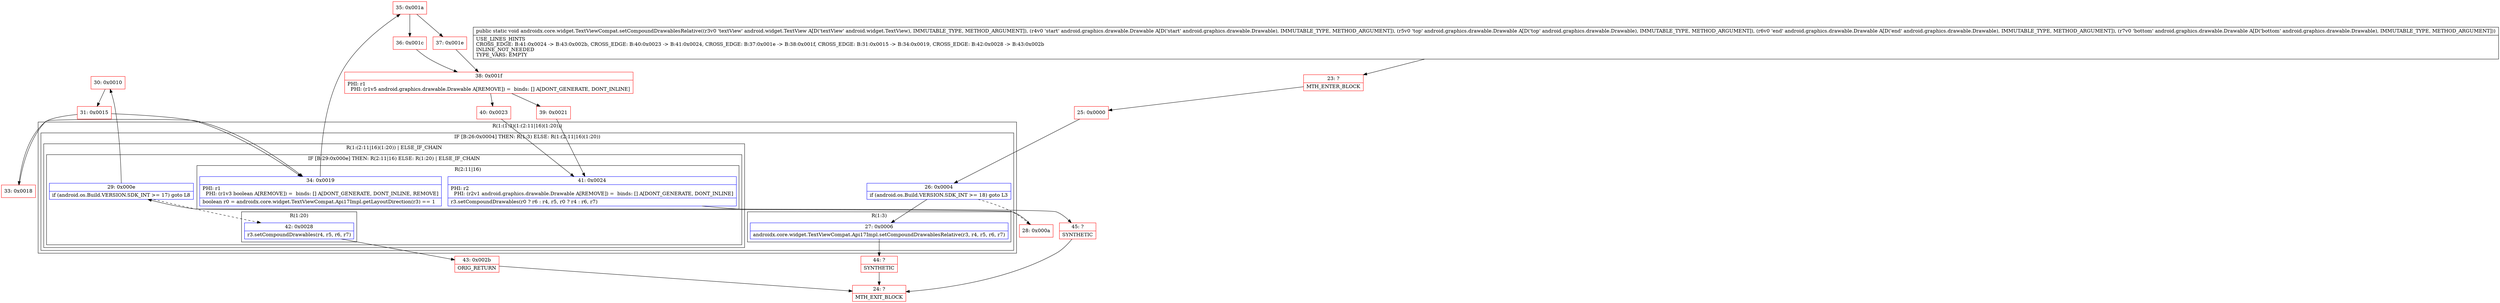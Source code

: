 digraph "CFG forandroidx.core.widget.TextViewCompat.setCompoundDrawablesRelative(Landroid\/widget\/TextView;Landroid\/graphics\/drawable\/Drawable;Landroid\/graphics\/drawable\/Drawable;Landroid\/graphics\/drawable\/Drawable;Landroid\/graphics\/drawable\/Drawable;)V" {
subgraph cluster_Region_1332871298 {
label = "R(1:(1:3)(1:(2:11|16)(1:20)))";
node [shape=record,color=blue];
subgraph cluster_IfRegion_1963518080 {
label = "IF [B:26:0x0004] THEN: R(1:3) ELSE: R(1:(2:11|16)(1:20))";
node [shape=record,color=blue];
Node_26 [shape=record,label="{26\:\ 0x0004|if (android.os.Build.VERSION.SDK_INT \>= 18) goto L3\l}"];
subgraph cluster_Region_1555599342 {
label = "R(1:3)";
node [shape=record,color=blue];
Node_27 [shape=record,label="{27\:\ 0x0006|androidx.core.widget.TextViewCompat.Api17Impl.setCompoundDrawablesRelative(r3, r4, r5, r6, r7)\l}"];
}
subgraph cluster_Region_480778061 {
label = "R(1:(2:11|16)(1:20)) | ELSE_IF_CHAIN\l";
node [shape=record,color=blue];
subgraph cluster_IfRegion_1132552778 {
label = "IF [B:29:0x000e] THEN: R(2:11|16) ELSE: R(1:20) | ELSE_IF_CHAIN\l";
node [shape=record,color=blue];
Node_29 [shape=record,label="{29\:\ 0x000e|if (android.os.Build.VERSION.SDK_INT \>= 17) goto L8\l}"];
subgraph cluster_Region_70707477 {
label = "R(2:11|16)";
node [shape=record,color=blue];
Node_34 [shape=record,label="{34\:\ 0x0019|PHI: r1 \l  PHI: (r1v3 boolean A[REMOVE]) =  binds: [] A[DONT_GENERATE, DONT_INLINE, REMOVE]\l|boolean r0 = androidx.core.widget.TextViewCompat.Api17Impl.getLayoutDirection(r3) == 1\l}"];
Node_41 [shape=record,label="{41\:\ 0x0024|PHI: r2 \l  PHI: (r2v1 android.graphics.drawable.Drawable A[REMOVE]) =  binds: [] A[DONT_GENERATE, DONT_INLINE]\l|r3.setCompoundDrawables(r0 ? r6 : r4, r5, r0 ? r4 : r6, r7)\l}"];
}
subgraph cluster_Region_1904205394 {
label = "R(1:20)";
node [shape=record,color=blue];
Node_42 [shape=record,label="{42\:\ 0x0028|r3.setCompoundDrawables(r4, r5, r6, r7)\l}"];
}
}
}
}
}
Node_23 [shape=record,color=red,label="{23\:\ ?|MTH_ENTER_BLOCK\l}"];
Node_25 [shape=record,color=red,label="{25\:\ 0x0000}"];
Node_44 [shape=record,color=red,label="{44\:\ ?|SYNTHETIC\l}"];
Node_24 [shape=record,color=red,label="{24\:\ ?|MTH_EXIT_BLOCK\l}"];
Node_28 [shape=record,color=red,label="{28\:\ 0x000a}"];
Node_30 [shape=record,color=red,label="{30\:\ 0x0010}"];
Node_31 [shape=record,color=red,label="{31\:\ 0x0015}"];
Node_33 [shape=record,color=red,label="{33\:\ 0x0018}"];
Node_35 [shape=record,color=red,label="{35\:\ 0x001a}"];
Node_36 [shape=record,color=red,label="{36\:\ 0x001c}"];
Node_38 [shape=record,color=red,label="{38\:\ 0x001f|PHI: r1 \l  PHI: (r1v5 android.graphics.drawable.Drawable A[REMOVE]) =  binds: [] A[DONT_GENERATE, DONT_INLINE]\l}"];
Node_39 [shape=record,color=red,label="{39\:\ 0x0021}"];
Node_45 [shape=record,color=red,label="{45\:\ ?|SYNTHETIC\l}"];
Node_40 [shape=record,color=red,label="{40\:\ 0x0023}"];
Node_37 [shape=record,color=red,label="{37\:\ 0x001e}"];
Node_43 [shape=record,color=red,label="{43\:\ 0x002b|ORIG_RETURN\l}"];
MethodNode[shape=record,label="{public static void androidx.core.widget.TextViewCompat.setCompoundDrawablesRelative((r3v0 'textView' android.widget.TextView A[D('textView' android.widget.TextView), IMMUTABLE_TYPE, METHOD_ARGUMENT]), (r4v0 'start' android.graphics.drawable.Drawable A[D('start' android.graphics.drawable.Drawable), IMMUTABLE_TYPE, METHOD_ARGUMENT]), (r5v0 'top' android.graphics.drawable.Drawable A[D('top' android.graphics.drawable.Drawable), IMMUTABLE_TYPE, METHOD_ARGUMENT]), (r6v0 'end' android.graphics.drawable.Drawable A[D('end' android.graphics.drawable.Drawable), IMMUTABLE_TYPE, METHOD_ARGUMENT]), (r7v0 'bottom' android.graphics.drawable.Drawable A[D('bottom' android.graphics.drawable.Drawable), IMMUTABLE_TYPE, METHOD_ARGUMENT]))  | USE_LINES_HINTS\lCROSS_EDGE: B:41:0x0024 \-\> B:43:0x002b, CROSS_EDGE: B:40:0x0023 \-\> B:41:0x0024, CROSS_EDGE: B:37:0x001e \-\> B:38:0x001f, CROSS_EDGE: B:31:0x0015 \-\> B:34:0x0019, CROSS_EDGE: B:42:0x0028 \-\> B:43:0x002b\lINLINE_NOT_NEEDED\lTYPE_VARS: EMPTY\l}"];
MethodNode -> Node_23;Node_26 -> Node_27;
Node_26 -> Node_28[style=dashed];
Node_27 -> Node_44;
Node_29 -> Node_30;
Node_29 -> Node_42[style=dashed];
Node_34 -> Node_35;
Node_41 -> Node_45;
Node_42 -> Node_43;
Node_23 -> Node_25;
Node_25 -> Node_26;
Node_44 -> Node_24;
Node_28 -> Node_29;
Node_30 -> Node_31;
Node_31 -> Node_33;
Node_31 -> Node_34;
Node_33 -> Node_34;
Node_35 -> Node_36;
Node_35 -> Node_37;
Node_36 -> Node_38;
Node_38 -> Node_39;
Node_38 -> Node_40;
Node_39 -> Node_41;
Node_45 -> Node_24;
Node_40 -> Node_41;
Node_37 -> Node_38;
Node_43 -> Node_24;
}

